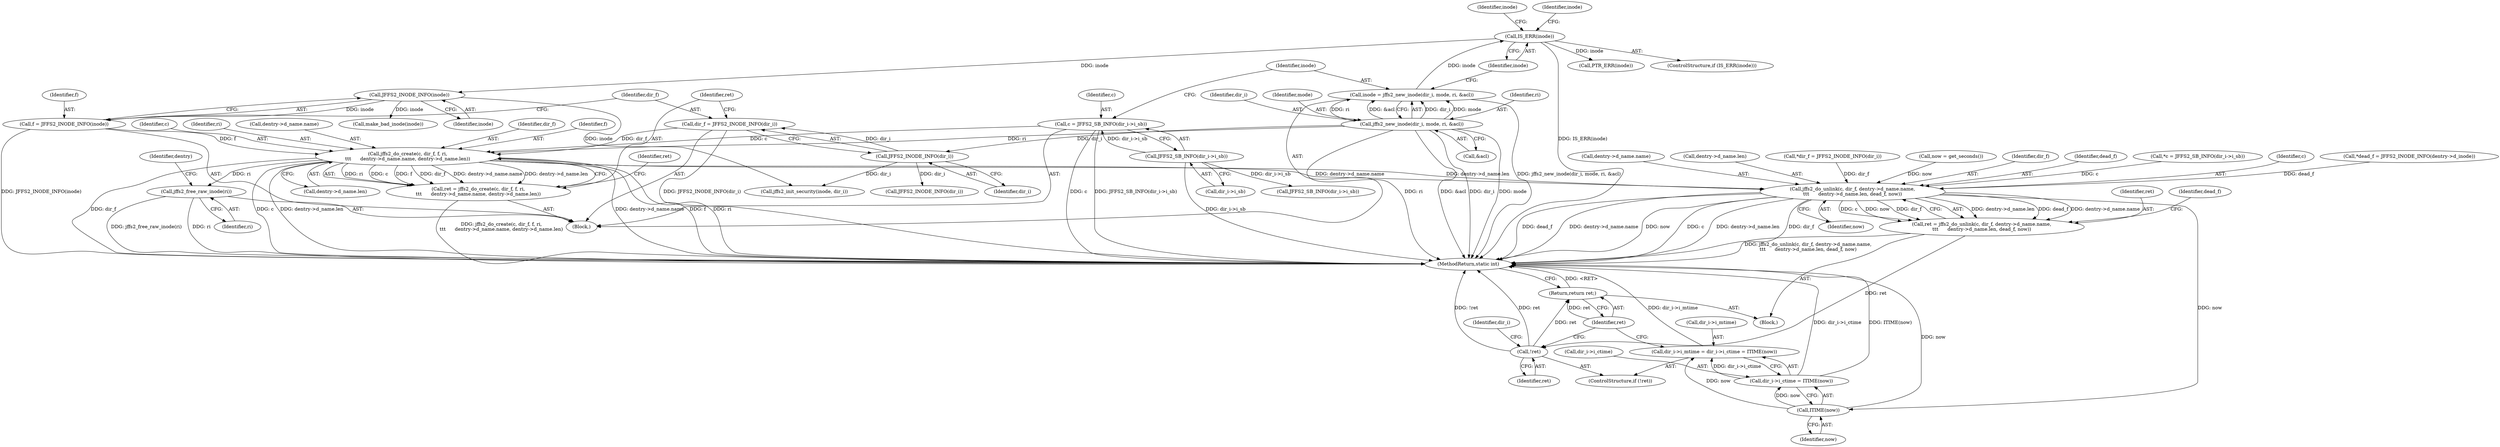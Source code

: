 digraph "0_infradead_9ed437c50d89eabae763dd422579f73fdebf288d_0@API" {
"1000183" [label="(Call,jffs2_do_create(c, dir_f, f, ri,\n\t\t\t      dentry->d_name.name, dentry->d_name.len))"];
"1000125" [label="(Call,c = JFFS2_SB_INFO(dir_i->i_sb))"];
"1000127" [label="(Call,JFFS2_SB_INFO(dir_i->i_sb))"];
"1000177" [label="(Call,dir_f = JFFS2_INODE_INFO(dir_i))"];
"1000179" [label="(Call,JFFS2_INODE_INFO(dir_i))"];
"1000133" [label="(Call,jffs2_new_inode(dir_i, mode, ri, &acl))"];
"1000173" [label="(Call,f = JFFS2_INODE_INFO(inode))"];
"1000175" [label="(Call,JFFS2_INODE_INFO(inode))"];
"1000140" [label="(Call,IS_ERR(inode))"];
"1000131" [label="(Call,inode = jffs2_new_inode(dir_i, mode, ri, &acl))"];
"1000181" [label="(Call,ret = jffs2_do_create(c, dir_f, f, ri,\n\t\t\t      dentry->d_name.name, dentry->d_name.len))"];
"1000217" [label="(Call,jffs2_free_raw_inode(ri))"];
"1000259" [label="(Call,jffs2_do_unlink(c, dir_f, dentry->d_name.name,\n\t\t\t      dentry->d_name.len, dead_f, now))"];
"1000257" [label="(Call,ret = jffs2_do_unlink(c, dir_f, dentry->d_name.name,\n\t\t\t      dentry->d_name.len, dead_f, now))"];
"1000290" [label="(Call,!ret)"];
"1000302" [label="(Return,return ret;)"];
"1000300" [label="(Call,ITIME(now))"];
"1000292" [label="(Call,dir_i->i_mtime = dir_i->i_ctime = ITIME(now))"];
"1000296" [label="(Call,dir_i->i_ctime = ITIME(now))"];
"1000493" [label="(MethodReturn,static int)"];
"1000173" [label="(Call,f = JFFS2_INODE_INFO(inode))"];
"1000133" [label="(Call,jffs2_new_inode(dir_i, mode, ri, &acl))"];
"1000258" [label="(Identifier,ret)"];
"1000294" [label="(Identifier,dir_i)"];
"1000177" [label="(Call,dir_f = JFFS2_INODE_INFO(dir_i))"];
"1000267" [label="(Call,dentry->d_name.len)"];
"1000241" [label="(Call,*dir_f = JFFS2_INODE_INFO(dir_i))"];
"1000289" [label="(ControlStructure,if (!ret))"];
"1000254" [label="(Call,now = get_seconds())"];
"1000128" [label="(Call,dir_i->i_sb)"];
"1000137" [label="(Call,&acl)"];
"1000291" [label="(Identifier,ret)"];
"1000220" [label="(Identifier,dentry)"];
"1000141" [label="(Identifier,inode)"];
"1000218" [label="(Identifier,ri)"];
"1000186" [label="(Identifier,f)"];
"1000184" [label="(Identifier,c)"];
"1000134" [label="(Identifier,dir_i)"];
"1000203" [label="(Call,jffs2_init_security(inode, dir_i))"];
"1000296" [label="(Call,dir_i->i_ctime = ITIME(now))"];
"1000125" [label="(Call,c = JFFS2_SB_INFO(dir_i->i_sb))"];
"1000182" [label="(Identifier,ret)"];
"1000174" [label="(Identifier,f)"];
"1000257" [label="(Call,ret = jffs2_do_unlink(c, dir_f, dentry->d_name.name,\n\t\t\t      dentry->d_name.len, dead_f, now))"];
"1000140" [label="(Call,IS_ERR(inode))"];
"1000261" [label="(Identifier,dir_f)"];
"1000292" [label="(Call,dir_i->i_mtime = dir_i->i_ctime = ITIME(now))"];
"1000187" [label="(Identifier,ri)"];
"1000145" [label="(Identifier,inode)"];
"1000217" [label="(Call,jffs2_free_raw_inode(ri))"];
"1000272" [label="(Identifier,dead_f)"];
"1000234" [label="(Call,*c = JFFS2_SB_INFO(dir_i->i_sb))"];
"1000127" [label="(Call,JFFS2_SB_INFO(dir_i->i_sb))"];
"1000183" [label="(Call,jffs2_do_create(c, dir_f, f, ri,\n\t\t\t      dentry->d_name.name, dentry->d_name.len))"];
"1000126" [label="(Identifier,c)"];
"1000178" [label="(Identifier,dir_f)"];
"1000144" [label="(Call,PTR_ERR(inode))"];
"1000259" [label="(Call,jffs2_do_unlink(c, dir_f, dentry->d_name.name,\n\t\t\t      dentry->d_name.len, dead_f, now))"];
"1000236" [label="(Call,JFFS2_SB_INFO(dir_i->i_sb))"];
"1000302" [label="(Return,return ret;)"];
"1000176" [label="(Identifier,inode)"];
"1000301" [label="(Identifier,now)"];
"1000135" [label="(Identifier,mode)"];
"1000273" [label="(Identifier,now)"];
"1000290" [label="(Call,!ret)"];
"1000111" [label="(Block,)"];
"1000139" [label="(ControlStructure,if (IS_ERR(inode)))"];
"1000260" [label="(Identifier,c)"];
"1000175" [label="(Call,JFFS2_INODE_INFO(inode))"];
"1000148" [label="(Identifier,inode)"];
"1000180" [label="(Identifier,dir_i)"];
"1000228" [label="(Call,make_bad_inode(inode))"];
"1000297" [label="(Call,dir_i->i_ctime)"];
"1000300" [label="(Call,ITIME(now))"];
"1000303" [label="(Identifier,ret)"];
"1000132" [label="(Identifier,inode)"];
"1000243" [label="(Call,JFFS2_INODE_INFO(dir_i))"];
"1000232" [label="(Block,)"];
"1000293" [label="(Call,dir_i->i_mtime)"];
"1000188" [label="(Call,dentry->d_name.name)"];
"1000246" [label="(Call,*dead_f = JFFS2_INODE_INFO(dentry->d_inode))"];
"1000179" [label="(Call,JFFS2_INODE_INFO(dir_i))"];
"1000193" [label="(Call,dentry->d_name.len)"];
"1000181" [label="(Call,ret = jffs2_do_create(c, dir_f, f, ri,\n\t\t\t      dentry->d_name.name, dentry->d_name.len))"];
"1000131" [label="(Call,inode = jffs2_new_inode(dir_i, mode, ri, &acl))"];
"1000185" [label="(Identifier,dir_f)"];
"1000199" [label="(Identifier,ret)"];
"1000276" [label="(Identifier,dead_f)"];
"1000262" [label="(Call,dentry->d_name.name)"];
"1000136" [label="(Identifier,ri)"];
"1000183" -> "1000181"  [label="AST: "];
"1000183" -> "1000193"  [label="CFG: "];
"1000184" -> "1000183"  [label="AST: "];
"1000185" -> "1000183"  [label="AST: "];
"1000186" -> "1000183"  [label="AST: "];
"1000187" -> "1000183"  [label="AST: "];
"1000188" -> "1000183"  [label="AST: "];
"1000193" -> "1000183"  [label="AST: "];
"1000181" -> "1000183"  [label="CFG: "];
"1000183" -> "1000493"  [label="DDG: dentry->d_name.name"];
"1000183" -> "1000493"  [label="DDG: f"];
"1000183" -> "1000493"  [label="DDG: ri"];
"1000183" -> "1000493"  [label="DDG: dir_f"];
"1000183" -> "1000493"  [label="DDG: c"];
"1000183" -> "1000493"  [label="DDG: dentry->d_name.len"];
"1000183" -> "1000181"  [label="DDG: ri"];
"1000183" -> "1000181"  [label="DDG: c"];
"1000183" -> "1000181"  [label="DDG: f"];
"1000183" -> "1000181"  [label="DDG: dir_f"];
"1000183" -> "1000181"  [label="DDG: dentry->d_name.name"];
"1000183" -> "1000181"  [label="DDG: dentry->d_name.len"];
"1000125" -> "1000183"  [label="DDG: c"];
"1000177" -> "1000183"  [label="DDG: dir_f"];
"1000173" -> "1000183"  [label="DDG: f"];
"1000133" -> "1000183"  [label="DDG: ri"];
"1000183" -> "1000217"  [label="DDG: ri"];
"1000183" -> "1000259"  [label="DDG: dentry->d_name.name"];
"1000183" -> "1000259"  [label="DDG: dentry->d_name.len"];
"1000125" -> "1000111"  [label="AST: "];
"1000125" -> "1000127"  [label="CFG: "];
"1000126" -> "1000125"  [label="AST: "];
"1000127" -> "1000125"  [label="AST: "];
"1000132" -> "1000125"  [label="CFG: "];
"1000125" -> "1000493"  [label="DDG: c"];
"1000125" -> "1000493"  [label="DDG: JFFS2_SB_INFO(dir_i->i_sb)"];
"1000127" -> "1000125"  [label="DDG: dir_i->i_sb"];
"1000127" -> "1000128"  [label="CFG: "];
"1000128" -> "1000127"  [label="AST: "];
"1000127" -> "1000493"  [label="DDG: dir_i->i_sb"];
"1000127" -> "1000236"  [label="DDG: dir_i->i_sb"];
"1000177" -> "1000111"  [label="AST: "];
"1000177" -> "1000179"  [label="CFG: "];
"1000178" -> "1000177"  [label="AST: "];
"1000179" -> "1000177"  [label="AST: "];
"1000182" -> "1000177"  [label="CFG: "];
"1000177" -> "1000493"  [label="DDG: JFFS2_INODE_INFO(dir_i)"];
"1000179" -> "1000177"  [label="DDG: dir_i"];
"1000179" -> "1000180"  [label="CFG: "];
"1000180" -> "1000179"  [label="AST: "];
"1000133" -> "1000179"  [label="DDG: dir_i"];
"1000179" -> "1000203"  [label="DDG: dir_i"];
"1000179" -> "1000243"  [label="DDG: dir_i"];
"1000133" -> "1000131"  [label="AST: "];
"1000133" -> "1000137"  [label="CFG: "];
"1000134" -> "1000133"  [label="AST: "];
"1000135" -> "1000133"  [label="AST: "];
"1000136" -> "1000133"  [label="AST: "];
"1000137" -> "1000133"  [label="AST: "];
"1000131" -> "1000133"  [label="CFG: "];
"1000133" -> "1000493"  [label="DDG: dir_i"];
"1000133" -> "1000493"  [label="DDG: mode"];
"1000133" -> "1000493"  [label="DDG: ri"];
"1000133" -> "1000493"  [label="DDG: &acl"];
"1000133" -> "1000131"  [label="DDG: dir_i"];
"1000133" -> "1000131"  [label="DDG: mode"];
"1000133" -> "1000131"  [label="DDG: ri"];
"1000133" -> "1000131"  [label="DDG: &acl"];
"1000173" -> "1000111"  [label="AST: "];
"1000173" -> "1000175"  [label="CFG: "];
"1000174" -> "1000173"  [label="AST: "];
"1000175" -> "1000173"  [label="AST: "];
"1000178" -> "1000173"  [label="CFG: "];
"1000173" -> "1000493"  [label="DDG: JFFS2_INODE_INFO(inode)"];
"1000175" -> "1000173"  [label="DDG: inode"];
"1000175" -> "1000176"  [label="CFG: "];
"1000176" -> "1000175"  [label="AST: "];
"1000140" -> "1000175"  [label="DDG: inode"];
"1000175" -> "1000203"  [label="DDG: inode"];
"1000175" -> "1000228"  [label="DDG: inode"];
"1000140" -> "1000139"  [label="AST: "];
"1000140" -> "1000141"  [label="CFG: "];
"1000141" -> "1000140"  [label="AST: "];
"1000145" -> "1000140"  [label="CFG: "];
"1000148" -> "1000140"  [label="CFG: "];
"1000140" -> "1000493"  [label="DDG: IS_ERR(inode)"];
"1000131" -> "1000140"  [label="DDG: inode"];
"1000140" -> "1000144"  [label="DDG: inode"];
"1000131" -> "1000111"  [label="AST: "];
"1000132" -> "1000131"  [label="AST: "];
"1000141" -> "1000131"  [label="CFG: "];
"1000131" -> "1000493"  [label="DDG: jffs2_new_inode(dir_i, mode, ri, &acl)"];
"1000181" -> "1000111"  [label="AST: "];
"1000182" -> "1000181"  [label="AST: "];
"1000199" -> "1000181"  [label="CFG: "];
"1000181" -> "1000493"  [label="DDG: jffs2_do_create(c, dir_f, f, ri,\n\t\t\t      dentry->d_name.name, dentry->d_name.len)"];
"1000217" -> "1000111"  [label="AST: "];
"1000217" -> "1000218"  [label="CFG: "];
"1000218" -> "1000217"  [label="AST: "];
"1000220" -> "1000217"  [label="CFG: "];
"1000217" -> "1000493"  [label="DDG: jffs2_free_raw_inode(ri)"];
"1000217" -> "1000493"  [label="DDG: ri"];
"1000259" -> "1000257"  [label="AST: "];
"1000259" -> "1000273"  [label="CFG: "];
"1000260" -> "1000259"  [label="AST: "];
"1000261" -> "1000259"  [label="AST: "];
"1000262" -> "1000259"  [label="AST: "];
"1000267" -> "1000259"  [label="AST: "];
"1000272" -> "1000259"  [label="AST: "];
"1000273" -> "1000259"  [label="AST: "];
"1000257" -> "1000259"  [label="CFG: "];
"1000259" -> "1000493"  [label="DDG: c"];
"1000259" -> "1000493"  [label="DDG: dentry->d_name.len"];
"1000259" -> "1000493"  [label="DDG: dentry->d_name.name"];
"1000259" -> "1000493"  [label="DDG: now"];
"1000259" -> "1000493"  [label="DDG: dir_f"];
"1000259" -> "1000493"  [label="DDG: dead_f"];
"1000259" -> "1000257"  [label="DDG: dentry->d_name.len"];
"1000259" -> "1000257"  [label="DDG: dead_f"];
"1000259" -> "1000257"  [label="DDG: dentry->d_name.name"];
"1000259" -> "1000257"  [label="DDG: c"];
"1000259" -> "1000257"  [label="DDG: now"];
"1000259" -> "1000257"  [label="DDG: dir_f"];
"1000234" -> "1000259"  [label="DDG: c"];
"1000241" -> "1000259"  [label="DDG: dir_f"];
"1000246" -> "1000259"  [label="DDG: dead_f"];
"1000254" -> "1000259"  [label="DDG: now"];
"1000259" -> "1000300"  [label="DDG: now"];
"1000257" -> "1000232"  [label="AST: "];
"1000258" -> "1000257"  [label="AST: "];
"1000276" -> "1000257"  [label="CFG: "];
"1000257" -> "1000493"  [label="DDG: jffs2_do_unlink(c, dir_f, dentry->d_name.name,\n\t\t\t      dentry->d_name.len, dead_f, now)"];
"1000257" -> "1000290"  [label="DDG: ret"];
"1000290" -> "1000289"  [label="AST: "];
"1000290" -> "1000291"  [label="CFG: "];
"1000291" -> "1000290"  [label="AST: "];
"1000294" -> "1000290"  [label="CFG: "];
"1000303" -> "1000290"  [label="CFG: "];
"1000290" -> "1000493"  [label="DDG: ret"];
"1000290" -> "1000493"  [label="DDG: !ret"];
"1000290" -> "1000302"  [label="DDG: ret"];
"1000302" -> "1000232"  [label="AST: "];
"1000302" -> "1000303"  [label="CFG: "];
"1000303" -> "1000302"  [label="AST: "];
"1000493" -> "1000302"  [label="CFG: "];
"1000302" -> "1000493"  [label="DDG: <RET>"];
"1000303" -> "1000302"  [label="DDG: ret"];
"1000300" -> "1000296"  [label="AST: "];
"1000300" -> "1000301"  [label="CFG: "];
"1000301" -> "1000300"  [label="AST: "];
"1000296" -> "1000300"  [label="CFG: "];
"1000300" -> "1000493"  [label="DDG: now"];
"1000300" -> "1000292"  [label="DDG: now"];
"1000300" -> "1000296"  [label="DDG: now"];
"1000292" -> "1000289"  [label="AST: "];
"1000292" -> "1000296"  [label="CFG: "];
"1000293" -> "1000292"  [label="AST: "];
"1000296" -> "1000292"  [label="AST: "];
"1000303" -> "1000292"  [label="CFG: "];
"1000292" -> "1000493"  [label="DDG: dir_i->i_mtime"];
"1000296" -> "1000292"  [label="DDG: dir_i->i_ctime"];
"1000297" -> "1000296"  [label="AST: "];
"1000296" -> "1000493"  [label="DDG: ITIME(now)"];
"1000296" -> "1000493"  [label="DDG: dir_i->i_ctime"];
}
